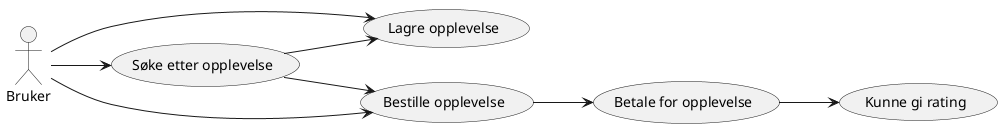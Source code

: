 @startuml name vetle
'https://plantuml.com/use-case-diagram

left to right direction
:Bruker: --> (Søke etter opplevelse)
(Søke etter opplevelse) --> (Lagre opplevelse)
(Søke etter opplevelse) --> (Bestille opplevelse)

:Bruker: --> (Bestille opplevelse)
(Bestille opplevelse) --> (Betale for opplevelse)
(Betale for opplevelse) --> (Kunne gi rating)


:Bruker: --> (Lagre opplevelse)




@enduml